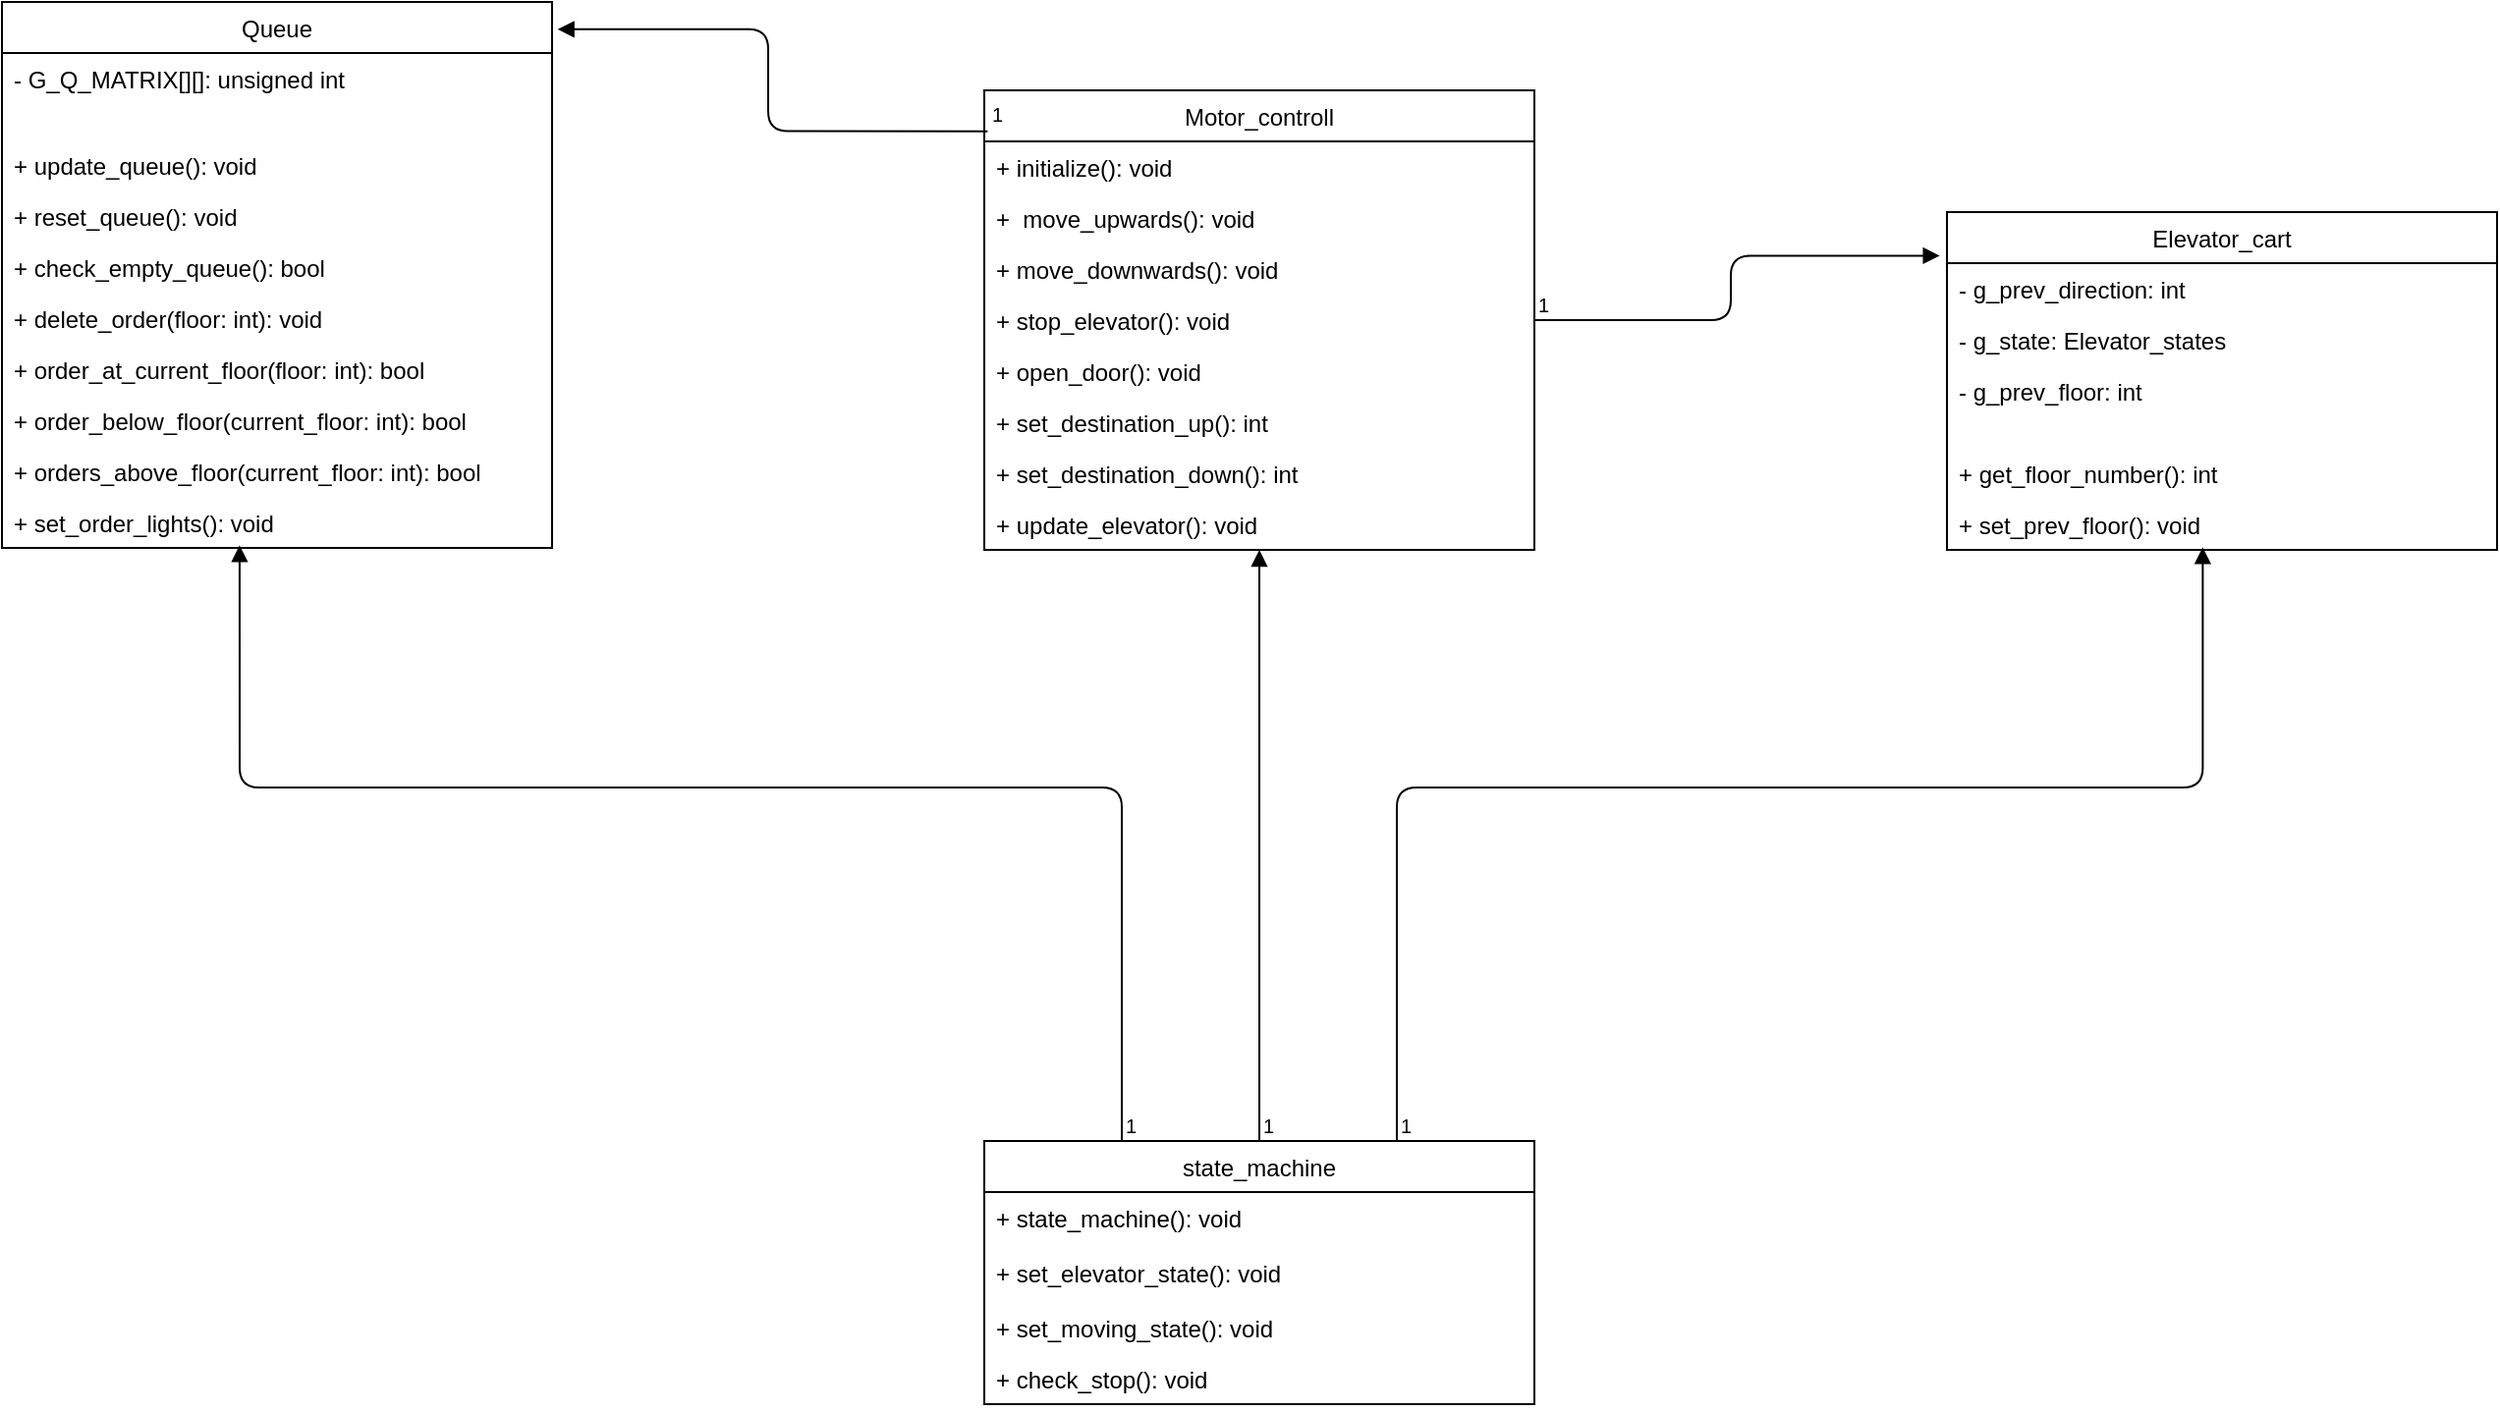 <mxfile version="12.7.8" type="github">
  <diagram id="C5RBs43oDa-KdzZeNtuy" name="Page-1">
    <mxGraphModel dx="3347" dy="1015" grid="1" gridSize="10" guides="1" tooltips="1" connect="1" arrows="1" fold="1" page="1" pageScale="1" pageWidth="827" pageHeight="1169" math="0" shadow="0">
      <root>
        <mxCell id="WIyWlLk6GJQsqaUBKTNV-0" />
        <mxCell id="WIyWlLk6GJQsqaUBKTNV-1" parent="WIyWlLk6GJQsqaUBKTNV-0" />
        <mxCell id="ibPHo0aQELUF-KLZQnTK-6" value="Elevator_cart" style="swimlane;fontStyle=0;childLayout=stackLayout;horizontal=1;startSize=26;fillColor=none;horizontalStack=0;resizeParent=1;resizeParentMax=0;resizeLast=0;collapsible=1;marginBottom=0;" parent="WIyWlLk6GJQsqaUBKTNV-1" vertex="1">
          <mxGeometry x="230" y="647" width="280" height="172" as="geometry">
            <mxRectangle x="580" y="680" width="60" height="26" as="alternateBounds" />
          </mxGeometry>
        </mxCell>
        <mxCell id="Wdt30QzYhWDebCyuKiSq-3" value="- g_prev_direction: int" style="text;strokeColor=none;fillColor=none;align=left;verticalAlign=top;spacingLeft=4;spacingRight=4;overflow=hidden;rotatable=0;points=[[0,0.5],[1,0.5]];portConstraint=eastwest;" parent="ibPHo0aQELUF-KLZQnTK-6" vertex="1">
          <mxGeometry y="26" width="280" height="26" as="geometry" />
        </mxCell>
        <mxCell id="Wdt30QzYhWDebCyuKiSq-13" value="- g_state: Elevator_states" style="text;strokeColor=none;fillColor=none;align=left;verticalAlign=top;spacingLeft=4;spacingRight=4;overflow=hidden;rotatable=0;points=[[0,0.5],[1,0.5]];portConstraint=eastwest;" parent="ibPHo0aQELUF-KLZQnTK-6" vertex="1">
          <mxGeometry y="52" width="280" height="26" as="geometry" />
        </mxCell>
        <mxCell id="Wdt30QzYhWDebCyuKiSq-4" value="- g_prev_floor: int" style="text;strokeColor=none;fillColor=none;align=left;verticalAlign=top;spacingLeft=4;spacingRight=4;overflow=hidden;rotatable=0;points=[[0,0.5],[1,0.5]];portConstraint=eastwest;" parent="ibPHo0aQELUF-KLZQnTK-6" vertex="1">
          <mxGeometry y="78" width="280" height="42" as="geometry" />
        </mxCell>
        <mxCell id="Wdt30QzYhWDebCyuKiSq-1" value="+ get_floor_number(): int" style="text;strokeColor=none;fillColor=none;align=left;verticalAlign=top;spacingLeft=4;spacingRight=4;overflow=hidden;rotatable=0;points=[[0,0.5],[1,0.5]];portConstraint=eastwest;" parent="ibPHo0aQELUF-KLZQnTK-6" vertex="1">
          <mxGeometry y="120" width="280" height="26" as="geometry" />
        </mxCell>
        <mxCell id="Wdt30QzYhWDebCyuKiSq-2" value="+ set_prev_floor(): void" style="text;strokeColor=none;fillColor=none;align=left;verticalAlign=top;spacingLeft=4;spacingRight=4;overflow=hidden;rotatable=0;points=[[0,0.5],[1,0.5]];portConstraint=eastwest;" parent="ibPHo0aQELUF-KLZQnTK-6" vertex="1">
          <mxGeometry y="146" width="280" height="26" as="geometry" />
        </mxCell>
        <mxCell id="1gqBwJQMLgKGm5e47WDI-22" value="Queue" style="swimlane;fontStyle=0;childLayout=stackLayout;horizontal=1;startSize=26;fillColor=none;horizontalStack=0;resizeParent=1;resizeParentMax=0;resizeLast=0;collapsible=1;marginBottom=0;" parent="WIyWlLk6GJQsqaUBKTNV-1" vertex="1">
          <mxGeometry x="-760" y="540" width="280" height="278" as="geometry" />
        </mxCell>
        <mxCell id="Wdt30QzYhWDebCyuKiSq-15" value="- G_Q_MATRIX[][]: unsigned int" style="text;strokeColor=none;fillColor=none;align=left;verticalAlign=top;spacingLeft=4;spacingRight=4;overflow=hidden;rotatable=0;points=[[0,0.5],[1,0.5]];portConstraint=eastwest;perimeterSpacing=1;" parent="1gqBwJQMLgKGm5e47WDI-22" vertex="1">
          <mxGeometry y="26" width="280" height="44" as="geometry" />
        </mxCell>
        <mxCell id="1gqBwJQMLgKGm5e47WDI-42" value="+ update_queue(): void" style="text;strokeColor=none;fillColor=none;align=left;verticalAlign=top;spacingLeft=4;spacingRight=4;overflow=hidden;rotatable=0;points=[[0,0.5],[1,0.5]];portConstraint=eastwest;" parent="1gqBwJQMLgKGm5e47WDI-22" vertex="1">
          <mxGeometry y="70" width="280" height="26" as="geometry" />
        </mxCell>
        <mxCell id="1gqBwJQMLgKGm5e47WDI-104" value="+ reset_queue(): void" style="text;strokeColor=none;fillColor=none;align=left;verticalAlign=top;spacingLeft=4;spacingRight=4;overflow=hidden;rotatable=0;points=[[0,0.5],[1,0.5]];portConstraint=eastwest;" parent="1gqBwJQMLgKGm5e47WDI-22" vertex="1">
          <mxGeometry y="96" width="280" height="26" as="geometry" />
        </mxCell>
        <mxCell id="1gqBwJQMLgKGm5e47WDI-57" value="+ check_empty_queue(): bool" style="text;strokeColor=none;fillColor=none;align=left;verticalAlign=top;spacingLeft=4;spacingRight=4;overflow=hidden;rotatable=0;points=[[0,0.5],[1,0.5]];portConstraint=eastwest;" parent="1gqBwJQMLgKGm5e47WDI-22" vertex="1">
          <mxGeometry y="122" width="280" height="26" as="geometry" />
        </mxCell>
        <mxCell id="Wdt30QzYhWDebCyuKiSq-19" value="+ delete_order(floor: int): void" style="text;strokeColor=none;fillColor=none;align=left;verticalAlign=top;spacingLeft=4;spacingRight=4;overflow=hidden;rotatable=0;points=[[0,0.5],[1,0.5]];portConstraint=eastwest;" parent="1gqBwJQMLgKGm5e47WDI-22" vertex="1">
          <mxGeometry y="148" width="280" height="26" as="geometry" />
        </mxCell>
        <mxCell id="Wdt30QzYhWDebCyuKiSq-18" value="+ order_at_current_floor(floor: int): bool" style="text;strokeColor=none;fillColor=none;align=left;verticalAlign=top;spacingLeft=4;spacingRight=4;overflow=hidden;rotatable=0;points=[[0,0.5],[1,0.5]];portConstraint=eastwest;" parent="1gqBwJQMLgKGm5e47WDI-22" vertex="1">
          <mxGeometry y="174" width="280" height="26" as="geometry" />
        </mxCell>
        <mxCell id="Wdt30QzYhWDebCyuKiSq-20" value="+ order_below_floor(current_floor: int): bool" style="text;strokeColor=none;fillColor=none;align=left;verticalAlign=top;spacingLeft=4;spacingRight=4;overflow=hidden;rotatable=0;points=[[0,0.5],[1,0.5]];portConstraint=eastwest;" parent="1gqBwJQMLgKGm5e47WDI-22" vertex="1">
          <mxGeometry y="200" width="280" height="26" as="geometry" />
        </mxCell>
        <mxCell id="Wdt30QzYhWDebCyuKiSq-14" value="+ orders_above_floor(current_floor: int): bool" style="text;strokeColor=none;fillColor=none;align=left;verticalAlign=top;spacingLeft=4;spacingRight=4;overflow=hidden;rotatable=0;points=[[0,0.5],[1,0.5]];portConstraint=eastwest;" parent="1gqBwJQMLgKGm5e47WDI-22" vertex="1">
          <mxGeometry y="226" width="280" height="26" as="geometry" />
        </mxCell>
        <mxCell id="wHuOjt5z84ehpNHMp7M6-4" value="+ set_order_lights(): void" style="text;strokeColor=none;fillColor=none;align=left;verticalAlign=top;spacingLeft=4;spacingRight=4;overflow=hidden;rotatable=0;points=[[0,0.5],[1,0.5]];portConstraint=eastwest;" parent="1gqBwJQMLgKGm5e47WDI-22" vertex="1">
          <mxGeometry y="252" width="280" height="26" as="geometry" />
        </mxCell>
        <mxCell id="1gqBwJQMLgKGm5e47WDI-25" value="state_machine" style="swimlane;fontStyle=0;childLayout=stackLayout;horizontal=1;startSize=26;fillColor=none;horizontalStack=0;resizeParent=1;resizeParentMax=0;resizeLast=0;collapsible=1;marginBottom=0;" parent="WIyWlLk6GJQsqaUBKTNV-1" vertex="1">
          <mxGeometry x="-260" y="1120" width="280" height="134" as="geometry" />
        </mxCell>
        <mxCell id="1gqBwJQMLgKGm5e47WDI-100" value="+ state_machine(): void" style="text;strokeColor=none;fillColor=none;align=left;verticalAlign=top;spacingLeft=4;spacingRight=4;overflow=hidden;rotatable=0;points=[[0,0.5],[1,0.5]];portConstraint=eastwest;" parent="1gqBwJQMLgKGm5e47WDI-25" vertex="1">
          <mxGeometry y="26" width="280" height="28" as="geometry" />
        </mxCell>
        <mxCell id="1gqBwJQMLgKGm5e47WDI-101" value="+ set_elevator_state(): void" style="text;strokeColor=none;fillColor=none;align=left;verticalAlign=top;spacingLeft=4;spacingRight=4;overflow=hidden;rotatable=0;points=[[0,0.5],[1,0.5]];portConstraint=eastwest;" parent="1gqBwJQMLgKGm5e47WDI-25" vertex="1">
          <mxGeometry y="54" width="280" height="28" as="geometry" />
        </mxCell>
        <mxCell id="1gqBwJQMLgKGm5e47WDI-52" value="+ set_moving_state(): void" style="text;strokeColor=none;fillColor=none;align=left;verticalAlign=top;spacingLeft=4;spacingRight=4;overflow=hidden;rotatable=0;points=[[0,0.5],[1,0.5]];portConstraint=eastwest;" parent="1gqBwJQMLgKGm5e47WDI-25" vertex="1">
          <mxGeometry y="82" width="280" height="26" as="geometry" />
        </mxCell>
        <mxCell id="Wdt30QzYhWDebCyuKiSq-0" value="+ check_stop(): void" style="text;strokeColor=none;fillColor=none;align=left;verticalAlign=top;spacingLeft=4;spacingRight=4;overflow=hidden;rotatable=0;points=[[0,0.5],[1,0.5]];portConstraint=eastwest;" parent="1gqBwJQMLgKGm5e47WDI-25" vertex="1">
          <mxGeometry y="108" width="280" height="26" as="geometry" />
        </mxCell>
        <mxCell id="1gqBwJQMLgKGm5e47WDI-51" value="Motor_controll" style="swimlane;fontStyle=0;childLayout=stackLayout;horizontal=1;startSize=26;fillColor=none;horizontalStack=0;resizeParent=1;resizeParentMax=0;resizeLast=0;collapsible=1;marginBottom=0;" parent="WIyWlLk6GJQsqaUBKTNV-1" vertex="1">
          <mxGeometry x="-260" y="585" width="280" height="234" as="geometry" />
        </mxCell>
        <mxCell id="wHuOjt5z84ehpNHMp7M6-1" value="+ initialize(): void" style="text;strokeColor=none;fillColor=none;align=left;verticalAlign=top;spacingLeft=4;spacingRight=4;overflow=hidden;rotatable=0;points=[[0,0.5],[1,0.5]];portConstraint=eastwest;" parent="1gqBwJQMLgKGm5e47WDI-51" vertex="1">
          <mxGeometry y="26" width="280" height="26" as="geometry" />
        </mxCell>
        <mxCell id="1gqBwJQMLgKGm5e47WDI-56" value="+  move_upwards(): void" style="text;strokeColor=none;fillColor=none;align=left;verticalAlign=top;spacingLeft=4;spacingRight=4;overflow=hidden;rotatable=0;points=[[0,0.5],[1,0.5]];portConstraint=eastwest;" parent="1gqBwJQMLgKGm5e47WDI-51" vertex="1">
          <mxGeometry y="52" width="280" height="26" as="geometry" />
        </mxCell>
        <mxCell id="1gqBwJQMLgKGm5e47WDI-58" value="+ move_downwards(): void" style="text;strokeColor=none;fillColor=none;align=left;verticalAlign=top;spacingLeft=4;spacingRight=4;overflow=hidden;rotatable=0;points=[[0,0.5],[1,0.5]];portConstraint=eastwest;" parent="1gqBwJQMLgKGm5e47WDI-51" vertex="1">
          <mxGeometry y="78" width="280" height="26" as="geometry" />
        </mxCell>
        <mxCell id="wHuOjt5z84ehpNHMp7M6-2" value="+ stop_elevator(): void" style="text;strokeColor=none;fillColor=none;align=left;verticalAlign=top;spacingLeft=4;spacingRight=4;overflow=hidden;rotatable=0;points=[[0,0.5],[1,0.5]];portConstraint=eastwest;" parent="1gqBwJQMLgKGm5e47WDI-51" vertex="1">
          <mxGeometry y="104" width="280" height="26" as="geometry" />
        </mxCell>
        <mxCell id="Wdt30QzYhWDebCyuKiSq-12" value="+ open_door(): void" style="text;strokeColor=none;fillColor=none;align=left;verticalAlign=top;spacingLeft=4;spacingRight=4;overflow=hidden;rotatable=0;points=[[0,0.5],[1,0.5]];portConstraint=eastwest;" parent="1gqBwJQMLgKGm5e47WDI-51" vertex="1">
          <mxGeometry y="130" width="280" height="26" as="geometry" />
        </mxCell>
        <mxCell id="1gqBwJQMLgKGm5e47WDI-29" value="+ set_destination_up(): int" style="text;strokeColor=none;fillColor=none;align=left;verticalAlign=top;spacingLeft=4;spacingRight=4;overflow=hidden;rotatable=0;points=[[0,0.5],[1,0.5]];portConstraint=eastwest;" parent="1gqBwJQMLgKGm5e47WDI-51" vertex="1">
          <mxGeometry y="156" width="280" height="26" as="geometry" />
        </mxCell>
        <mxCell id="wHuOjt5z84ehpNHMp7M6-0" value="+ set_destination_down(): int" style="text;strokeColor=none;fillColor=none;align=left;verticalAlign=top;spacingLeft=4;spacingRight=4;overflow=hidden;rotatable=0;points=[[0,0.5],[1,0.5]];portConstraint=eastwest;" parent="1gqBwJQMLgKGm5e47WDI-51" vertex="1">
          <mxGeometry y="182" width="280" height="26" as="geometry" />
        </mxCell>
        <mxCell id="wHuOjt5z84ehpNHMp7M6-3" value="+ update_elevator(): void" style="text;strokeColor=none;fillColor=none;align=left;verticalAlign=top;spacingLeft=4;spacingRight=4;overflow=hidden;rotatable=0;points=[[0,0.5],[1,0.5]];portConstraint=eastwest;" parent="1gqBwJQMLgKGm5e47WDI-51" vertex="1">
          <mxGeometry y="208" width="280" height="26" as="geometry" />
        </mxCell>
        <mxCell id="wHuOjt5z84ehpNHMp7M6-7" value="" style="endArrow=block;endFill=1;html=1;edgeStyle=orthogonalEdgeStyle;align=left;verticalAlign=top;exitX=0.006;exitY=0.089;exitDx=0;exitDy=0;exitPerimeter=0;entryX=1.01;entryY=0.05;entryDx=0;entryDy=0;entryPerimeter=0;" parent="WIyWlLk6GJQsqaUBKTNV-1" source="1gqBwJQMLgKGm5e47WDI-51" target="1gqBwJQMLgKGm5e47WDI-22" edge="1">
          <mxGeometry x="0.936" y="-29" relative="1" as="geometry">
            <mxPoint x="-370" y="830" as="sourcePoint" />
            <mxPoint x="-530" y="830" as="targetPoint" />
            <mxPoint as="offset" />
          </mxGeometry>
        </mxCell>
        <mxCell id="wHuOjt5z84ehpNHMp7M6-8" value="1" style="resizable=0;html=1;align=left;verticalAlign=bottom;labelBackgroundColor=#ffffff;fontSize=10;" parent="wHuOjt5z84ehpNHMp7M6-7" connectable="0" vertex="1">
          <mxGeometry x="-1" relative="1" as="geometry" />
        </mxCell>
        <mxCell id="wHuOjt5z84ehpNHMp7M6-9" value="" style="endArrow=block;endFill=1;html=1;edgeStyle=orthogonalEdgeStyle;align=left;verticalAlign=top;" parent="WIyWlLk6GJQsqaUBKTNV-1" source="1gqBwJQMLgKGm5e47WDI-25" target="wHuOjt5z84ehpNHMp7M6-3" edge="1">
          <mxGeometry x="0.861" y="-20" relative="1" as="geometry">
            <mxPoint x="20.0" y="916.926" as="sourcePoint" />
            <mxPoint x="-198.88" y="910.0" as="targetPoint" />
            <mxPoint as="offset" />
            <Array as="points">
              <mxPoint x="-120" y="900" />
              <mxPoint x="-120" y="900" />
            </Array>
          </mxGeometry>
        </mxCell>
        <mxCell id="wHuOjt5z84ehpNHMp7M6-10" value="1" style="resizable=0;html=1;align=left;verticalAlign=bottom;labelBackgroundColor=#ffffff;fontSize=10;" parent="wHuOjt5z84ehpNHMp7M6-9" connectable="0" vertex="1">
          <mxGeometry x="-1" relative="1" as="geometry" />
        </mxCell>
        <mxCell id="wHuOjt5z84ehpNHMp7M6-13" value="" style="endArrow=block;endFill=1;html=1;edgeStyle=orthogonalEdgeStyle;align=left;verticalAlign=top;entryX=-0.013;entryY=0.129;entryDx=0;entryDy=0;exitX=1;exitY=0.5;exitDx=0;exitDy=0;entryPerimeter=0;" parent="WIyWlLk6GJQsqaUBKTNV-1" source="wHuOjt5z84ehpNHMp7M6-2" target="ibPHo0aQELUF-KLZQnTK-6" edge="1">
          <mxGeometry x="0.626" y="27" relative="1" as="geometry">
            <mxPoint x="120.001" y="740.0" as="sourcePoint" />
            <mxPoint x="120.001" y="1041" as="targetPoint" />
            <mxPoint as="offset" />
            <Array as="points">
              <mxPoint x="120" y="702" />
              <mxPoint x="120" y="669" />
            </Array>
          </mxGeometry>
        </mxCell>
        <mxCell id="wHuOjt5z84ehpNHMp7M6-14" value="1" style="resizable=0;html=1;align=left;verticalAlign=bottom;labelBackgroundColor=#ffffff;fontSize=10;" parent="wHuOjt5z84ehpNHMp7M6-13" connectable="0" vertex="1">
          <mxGeometry x="-1" relative="1" as="geometry" />
        </mxCell>
        <mxCell id="OIh-szVA5gwmM3ktpbLQ-0" value="" style="endArrow=block;endFill=1;html=1;edgeStyle=orthogonalEdgeStyle;align=left;verticalAlign=top;entryX=0.432;entryY=0.949;entryDx=0;entryDy=0;entryPerimeter=0;" edge="1" parent="WIyWlLk6GJQsqaUBKTNV-1" target="wHuOjt5z84ehpNHMp7M6-4">
          <mxGeometry x="0.861" y="-20" relative="1" as="geometry">
            <mxPoint x="-190" y="1120" as="sourcePoint" />
            <mxPoint x="-110" y="829" as="targetPoint" />
            <mxPoint as="offset" />
            <Array as="points">
              <mxPoint x="-190" y="1120" />
              <mxPoint x="-190" y="940" />
              <mxPoint x="-639" y="940" />
            </Array>
          </mxGeometry>
        </mxCell>
        <mxCell id="OIh-szVA5gwmM3ktpbLQ-1" value="1" style="resizable=0;html=1;align=left;verticalAlign=bottom;labelBackgroundColor=#ffffff;fontSize=10;" connectable="0" vertex="1" parent="OIh-szVA5gwmM3ktpbLQ-0">
          <mxGeometry x="-1" relative="1" as="geometry" />
        </mxCell>
        <mxCell id="OIh-szVA5gwmM3ktpbLQ-2" value="" style="endArrow=block;endFill=1;html=1;edgeStyle=orthogonalEdgeStyle;align=left;verticalAlign=top;entryX=0.465;entryY=0.949;entryDx=0;entryDy=0;entryPerimeter=0;" edge="1" parent="WIyWlLk6GJQsqaUBKTNV-1" target="Wdt30QzYhWDebCyuKiSq-2">
          <mxGeometry x="0.861" y="-20" relative="1" as="geometry">
            <mxPoint x="-50" y="1120" as="sourcePoint" />
            <mxPoint x="-100" y="839" as="targetPoint" />
            <mxPoint as="offset" />
            <Array as="points">
              <mxPoint x="-50" y="940" />
              <mxPoint x="360" y="940" />
            </Array>
          </mxGeometry>
        </mxCell>
        <mxCell id="OIh-szVA5gwmM3ktpbLQ-3" value="1" style="resizable=0;html=1;align=left;verticalAlign=bottom;labelBackgroundColor=#ffffff;fontSize=10;" connectable="0" vertex="1" parent="OIh-szVA5gwmM3ktpbLQ-2">
          <mxGeometry x="-1" relative="1" as="geometry" />
        </mxCell>
      </root>
    </mxGraphModel>
  </diagram>
</mxfile>
